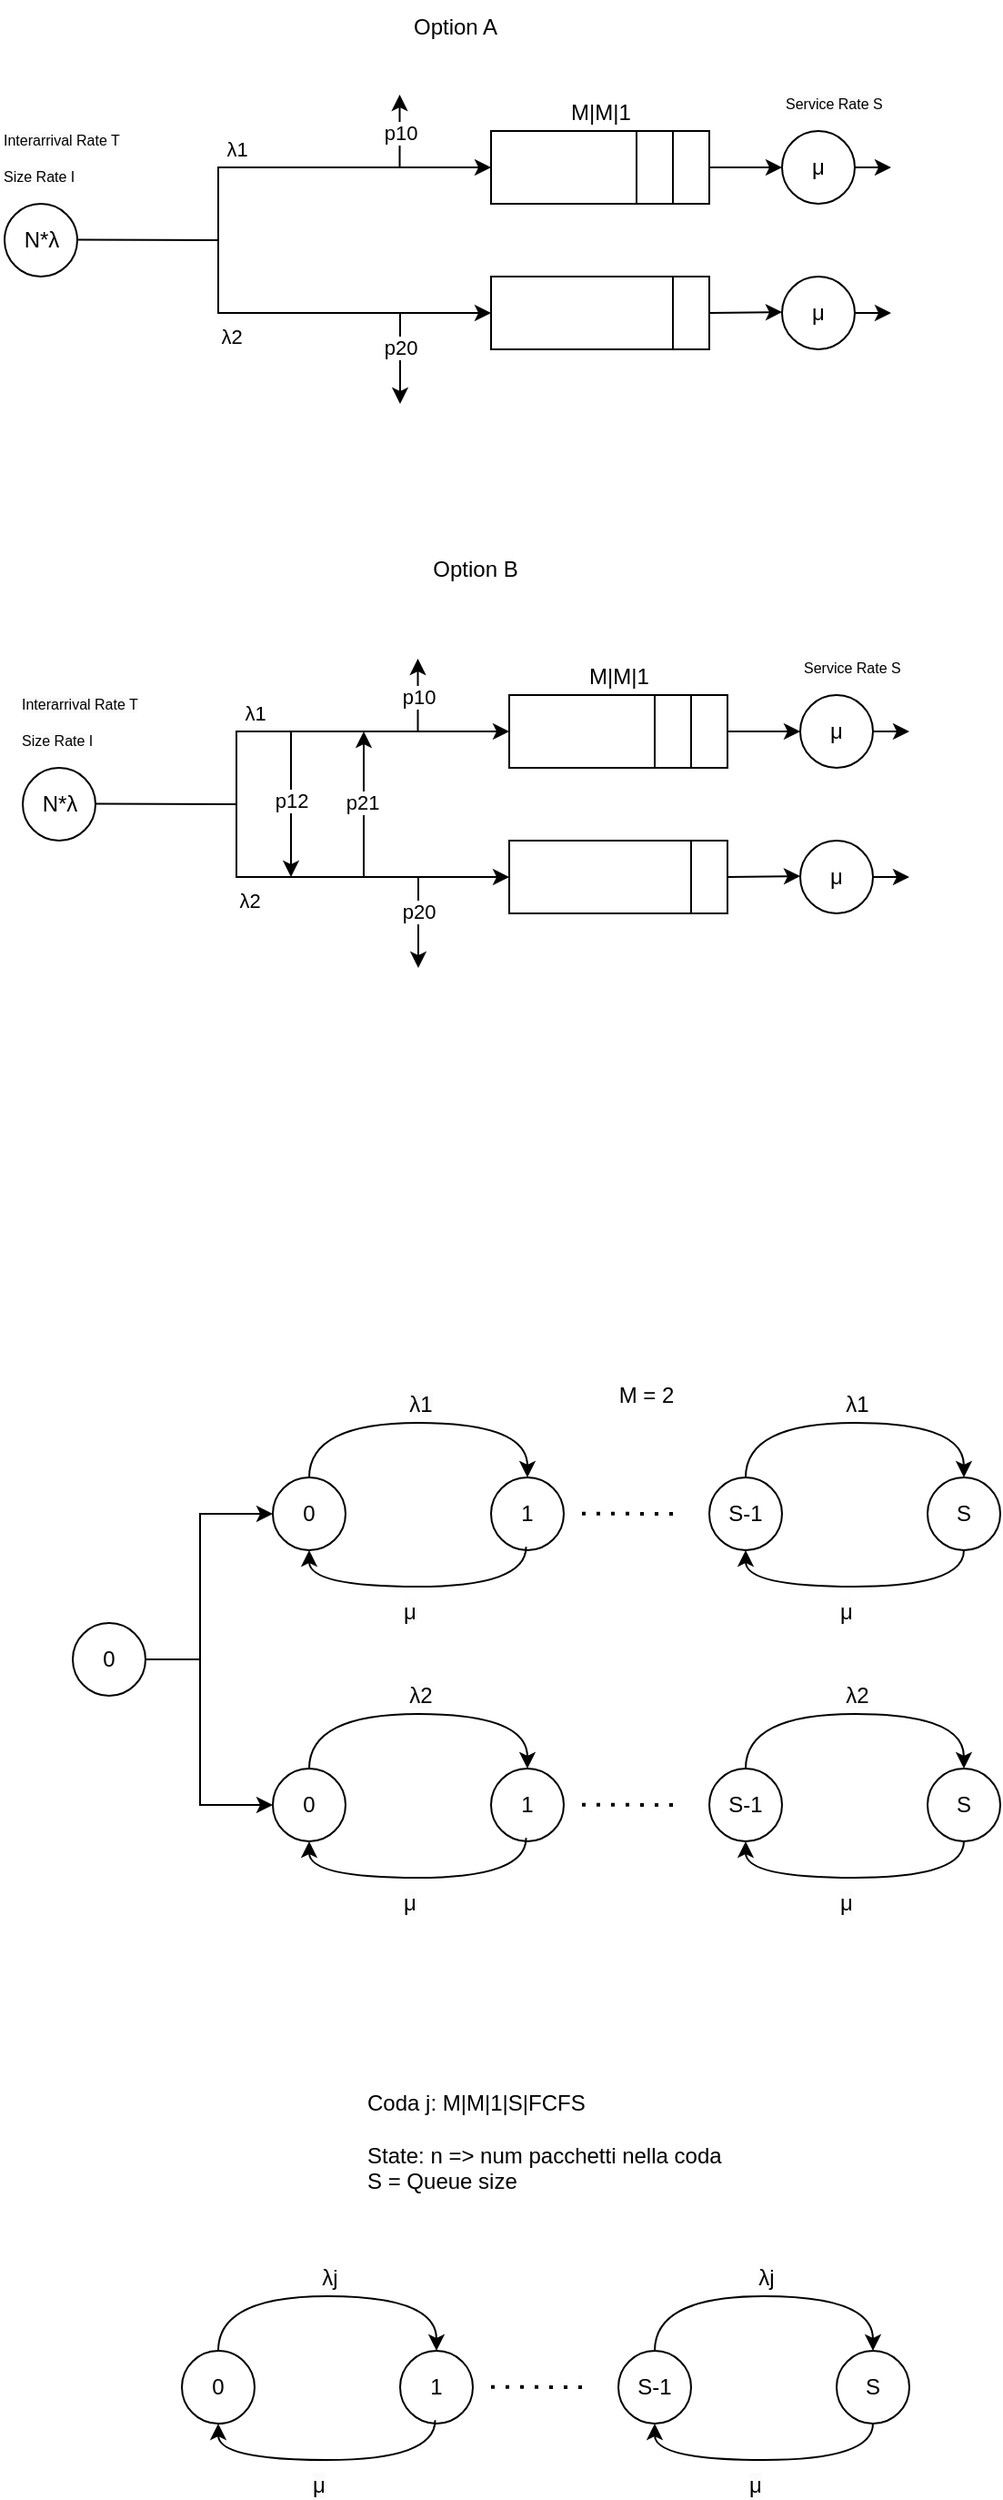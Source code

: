 <mxfile version="25.0.2">
  <diagram name="Pagina-1" id="HsXs0T5sOzhGBmEH5fhr">
    <mxGraphModel dx="1036" dy="1775" grid="1" gridSize="10" guides="1" tooltips="1" connect="1" arrows="1" fold="1" page="1" pageScale="1" pageWidth="827" pageHeight="1169" background="none" math="0" shadow="0">
      <root>
        <mxCell id="0" />
        <mxCell id="1" parent="0" />
        <mxCell id="RCRSB3uf76kdV4qiAzbG-1" value="" style="rounded=0;whiteSpace=wrap;html=1;" parent="1" vertex="1">
          <mxGeometry x="280" y="160" width="120" height="40" as="geometry" />
        </mxCell>
        <mxCell id="RCRSB3uf76kdV4qiAzbG-2" value="" style="rounded=0;whiteSpace=wrap;html=1;" parent="1" vertex="1">
          <mxGeometry x="280" y="240" width="120" height="40" as="geometry" />
        </mxCell>
        <mxCell id="RCRSB3uf76kdV4qiAzbG-4" value="N*&lt;span class=&quot;mord mathnormal&quot;&gt;λ&lt;/span&gt;&lt;span class=&quot;msupsub&quot;&gt;&lt;span class=&quot;vlist&quot;&gt;&lt;/span&gt;&lt;/span&gt;" style="ellipse;whiteSpace=wrap;html=1;aspect=fixed;" parent="1" vertex="1">
          <mxGeometry x="12.5" y="200" width="40" height="40" as="geometry" />
        </mxCell>
        <mxCell id="RCRSB3uf76kdV4qiAzbG-5" value="" style="endArrow=none;html=1;rounded=0;" parent="1" edge="1">
          <mxGeometry width="50" height="50" relative="1" as="geometry">
            <mxPoint x="52.5" y="219.76" as="sourcePoint" />
            <mxPoint x="130" y="220" as="targetPoint" />
          </mxGeometry>
        </mxCell>
        <mxCell id="RCRSB3uf76kdV4qiAzbG-7" value="" style="endArrow=classic;html=1;rounded=0;entryX=0;entryY=0.5;entryDx=0;entryDy=0;" parent="1" target="RCRSB3uf76kdV4qiAzbG-1" edge="1">
          <mxGeometry width="50" height="50" relative="1" as="geometry">
            <mxPoint x="130" y="220" as="sourcePoint" />
            <mxPoint x="210" y="170" as="targetPoint" />
            <Array as="points">
              <mxPoint x="130" y="180" />
            </Array>
          </mxGeometry>
        </mxCell>
        <mxCell id="RCRSB3uf76kdV4qiAzbG-9" value="&lt;span class=&quot;mord mathnormal&quot;&gt;λ1&lt;/span&gt;&lt;span class=&quot;msupsub&quot;&gt;&lt;span class=&quot;vlist&quot;&gt;&lt;/span&gt;&lt;/span&gt;" style="edgeLabel;html=1;align=center;verticalAlign=middle;resizable=0;points=[];" parent="RCRSB3uf76kdV4qiAzbG-7" vertex="1" connectable="0">
          <mxGeometry x="0.025" relative="1" as="geometry">
            <mxPoint x="-48" y="-10" as="offset" />
          </mxGeometry>
        </mxCell>
        <mxCell id="RCRSB3uf76kdV4qiAzbG-8" value="" style="endArrow=classic;html=1;rounded=0;entryX=0;entryY=0.5;entryDx=0;entryDy=0;" parent="1" target="RCRSB3uf76kdV4qiAzbG-2" edge="1">
          <mxGeometry width="50" height="50" relative="1" as="geometry">
            <mxPoint x="130" y="220" as="sourcePoint" />
            <mxPoint x="240" y="260" as="targetPoint" />
            <Array as="points">
              <mxPoint x="130" y="260" />
            </Array>
          </mxGeometry>
        </mxCell>
        <mxCell id="RCRSB3uf76kdV4qiAzbG-10" value="&lt;span class=&quot;mord mathnormal&quot;&gt;λ2&lt;/span&gt;" style="edgeLabel;html=1;align=center;verticalAlign=middle;resizable=0;points=[];" parent="1" vertex="1" connectable="0">
          <mxGeometry x="139.999" y="260" as="geometry">
            <mxPoint x="-3" y="13" as="offset" />
          </mxGeometry>
        </mxCell>
        <mxCell id="RCRSB3uf76kdV4qiAzbG-11" value="" style="endArrow=classic;html=1;rounded=0;" parent="1" edge="1">
          <mxGeometry width="50" height="50" relative="1" as="geometry">
            <mxPoint x="400" y="180" as="sourcePoint" />
            <mxPoint x="440" y="180" as="targetPoint" />
          </mxGeometry>
        </mxCell>
        <mxCell id="RCRSB3uf76kdV4qiAzbG-12" value="μ" style="ellipse;whiteSpace=wrap;html=1;aspect=fixed;" parent="1" vertex="1">
          <mxGeometry x="440" y="160" width="40" height="40" as="geometry" />
        </mxCell>
        <mxCell id="RCRSB3uf76kdV4qiAzbG-13" value="μ" style="ellipse;whiteSpace=wrap;html=1;aspect=fixed;" parent="1" vertex="1">
          <mxGeometry x="440" y="240" width="40" height="40" as="geometry" />
        </mxCell>
        <mxCell id="RCRSB3uf76kdV4qiAzbG-14" value="" style="endArrow=classic;html=1;rounded=0;" parent="1" edge="1">
          <mxGeometry width="50" height="50" relative="1" as="geometry">
            <mxPoint x="400" y="260" as="sourcePoint" />
            <mxPoint x="440" y="259.52" as="targetPoint" />
          </mxGeometry>
        </mxCell>
        <mxCell id="RCRSB3uf76kdV4qiAzbG-15" value="" style="rounded=0;whiteSpace=wrap;html=1;" parent="1" vertex="1">
          <mxGeometry x="360" y="160" width="20" height="40" as="geometry" />
        </mxCell>
        <mxCell id="RCRSB3uf76kdV4qiAzbG-16" value="" style="rounded=0;whiteSpace=wrap;html=1;" parent="1" vertex="1">
          <mxGeometry x="380" y="160" width="20" height="40" as="geometry" />
        </mxCell>
        <mxCell id="RCRSB3uf76kdV4qiAzbG-18" value="" style="rounded=0;whiteSpace=wrap;html=1;" parent="1" vertex="1">
          <mxGeometry x="380" y="240" width="20" height="40" as="geometry" />
        </mxCell>
        <mxCell id="RCRSB3uf76kdV4qiAzbG-23" value="&lt;span style=&quot;color: rgb(0, 0, 0); font-family: Helvetica; font-size: 8px; font-style: normal; font-variant-ligatures: normal; font-variant-caps: normal; font-weight: 400; letter-spacing: normal; orphans: 2; text-align: center; text-indent: 0px; text-transform: none; widows: 2; word-spacing: 0px; -webkit-text-stroke-width: 0px; white-space: nowrap; background-color: rgb(251, 251, 251); text-decoration-thickness: initial; text-decoration-style: initial; text-decoration-color: initial; display: inline !important; float: none;&quot;&gt;Interarrival Rate T&lt;/span&gt;" style="text;whiteSpace=wrap;html=1;" parent="1" vertex="1">
          <mxGeometry x="10" y="150" width="65" height="20" as="geometry" />
        </mxCell>
        <mxCell id="RCRSB3uf76kdV4qiAzbG-24" value="&lt;span style=&quot;color: rgb(0, 0, 0); font-family: Helvetica; font-size: 8px; font-style: normal; font-variant-ligatures: normal; font-variant-caps: normal; font-weight: 400; letter-spacing: normal; orphans: 2; text-align: center; text-indent: 0px; text-transform: none; widows: 2; word-spacing: 0px; -webkit-text-stroke-width: 0px; white-space: nowrap; background-color: rgb(251, 251, 251); text-decoration-thickness: initial; text-decoration-style: initial; text-decoration-color: initial; display: inline !important; float: none;&quot;&gt;Service Rate S&lt;/span&gt;" style="text;whiteSpace=wrap;html=1;" parent="1" vertex="1">
          <mxGeometry x="440" y="130" width="50" height="40" as="geometry" />
        </mxCell>
        <mxCell id="RCRSB3uf76kdV4qiAzbG-25" style="edgeStyle=orthogonalEdgeStyle;rounded=0;orthogonalLoop=1;jettySize=auto;html=1;exitX=0.5;exitY=1;exitDx=0;exitDy=0;" parent="1" source="RCRSB3uf76kdV4qiAzbG-23" target="RCRSB3uf76kdV4qiAzbG-23" edge="1">
          <mxGeometry relative="1" as="geometry" />
        </mxCell>
        <mxCell id="RCRSB3uf76kdV4qiAzbG-27" value="&lt;span style=&quot;color: rgb(0, 0, 0); font-family: Helvetica; font-size: 8px; font-style: normal; font-variant-ligatures: normal; font-variant-caps: normal; font-weight: 400; letter-spacing: normal; orphans: 2; text-align: center; text-indent: 0px; text-transform: none; widows: 2; word-spacing: 0px; -webkit-text-stroke-width: 0px; white-space: nowrap; background-color: rgb(251, 251, 251); text-decoration-thickness: initial; text-decoration-style: initial; text-decoration-color: initial; display: inline !important; float: none;&quot;&gt;Size Rate I&lt;/span&gt;" style="text;whiteSpace=wrap;html=1;" parent="1" vertex="1">
          <mxGeometry x="10" y="170" width="70" height="20" as="geometry" />
        </mxCell>
        <mxCell id="RCRSB3uf76kdV4qiAzbG-28" value="M|M|1" style="text;html=1;align=center;verticalAlign=middle;resizable=0;points=[];autosize=1;strokeColor=none;fillColor=none;" parent="1" vertex="1">
          <mxGeometry x="310" y="135" width="60" height="30" as="geometry" />
        </mxCell>
        <mxCell id="RCRSB3uf76kdV4qiAzbG-36" value="" style="endArrow=classic;html=1;rounded=0;" parent="1" edge="1">
          <mxGeometry width="50" height="50" relative="1" as="geometry">
            <mxPoint x="480" y="180" as="sourcePoint" />
            <mxPoint x="500" y="180" as="targetPoint" />
          </mxGeometry>
        </mxCell>
        <mxCell id="RCRSB3uf76kdV4qiAzbG-37" value="" style="endArrow=classic;html=1;rounded=0;" parent="1" edge="1">
          <mxGeometry width="50" height="50" relative="1" as="geometry">
            <mxPoint x="480" y="260" as="sourcePoint" />
            <mxPoint x="500" y="260" as="targetPoint" />
          </mxGeometry>
        </mxCell>
        <mxCell id="RCRSB3uf76kdV4qiAzbG-39" value="1" style="ellipse;whiteSpace=wrap;html=1;aspect=fixed;" parent="1" vertex="1">
          <mxGeometry x="220" y="1070" width="40" height="40" as="geometry" />
        </mxCell>
        <mxCell id="RCRSB3uf76kdV4qiAzbG-40" value="0" style="ellipse;whiteSpace=wrap;html=1;aspect=fixed;" parent="1" vertex="1">
          <mxGeometry x="100" y="1070" width="40" height="40" as="geometry" />
        </mxCell>
        <mxCell id="RCRSB3uf76kdV4qiAzbG-42" value="" style="endArrow=classic;html=1;rounded=0;exitX=0.5;exitY=0;exitDx=0;exitDy=0;entryX=0.5;entryY=0;entryDx=0;entryDy=0;edgeStyle=orthogonalEdgeStyle;curved=1;" parent="1" source="RCRSB3uf76kdV4qiAzbG-40" target="RCRSB3uf76kdV4qiAzbG-39" edge="1">
          <mxGeometry width="50" height="50" relative="1" as="geometry">
            <mxPoint x="120" y="1070" as="sourcePoint" />
            <mxPoint x="170" y="1020" as="targetPoint" />
            <Array as="points">
              <mxPoint x="120" y="1040" />
              <mxPoint x="240" y="1040" />
            </Array>
          </mxGeometry>
        </mxCell>
        <mxCell id="RCRSB3uf76kdV4qiAzbG-43" value="&lt;span style=&quot;font-size: 12px; text-wrap-mode: wrap; background-color: rgb(251, 251, 251);&quot;&gt;λj&lt;/span&gt;" style="edgeLabel;html=1;align=center;verticalAlign=middle;resizable=0;points=[];" parent="RCRSB3uf76kdV4qiAzbG-42" vertex="1" connectable="0">
          <mxGeometry x="0.015" relative="1" as="geometry">
            <mxPoint x="-1" y="-10" as="offset" />
          </mxGeometry>
        </mxCell>
        <mxCell id="RCRSB3uf76kdV4qiAzbG-44" value="&lt;div&gt;Coda j: M|M|1|S|FCFS&lt;/div&gt;&lt;div&gt;&lt;br&gt;&lt;/div&gt;State: n =&amp;gt; num pacchetti nella coda&lt;div&gt;S = Queue size&amp;nbsp;&lt;/div&gt;" style="text;html=1;align=left;verticalAlign=middle;resizable=0;points=[];autosize=1;strokeColor=none;fillColor=none;" parent="1" vertex="1">
          <mxGeometry x="200" y="920" width="220" height="70" as="geometry" />
        </mxCell>
        <mxCell id="RCRSB3uf76kdV4qiAzbG-45" value="S" style="ellipse;whiteSpace=wrap;html=1;aspect=fixed;" parent="1" vertex="1">
          <mxGeometry x="460" y="1070" width="40" height="40" as="geometry" />
        </mxCell>
        <mxCell id="RCRSB3uf76kdV4qiAzbG-46" value="S-1" style="ellipse;whiteSpace=wrap;html=1;aspect=fixed;" parent="1" vertex="1">
          <mxGeometry x="340" y="1070" width="40" height="40" as="geometry" />
        </mxCell>
        <mxCell id="RCRSB3uf76kdV4qiAzbG-47" value="" style="endArrow=classic;html=1;rounded=0;exitX=0.5;exitY=0;exitDx=0;exitDy=0;entryX=0.5;entryY=0;entryDx=0;entryDy=0;edgeStyle=orthogonalEdgeStyle;curved=1;" parent="1" source="RCRSB3uf76kdV4qiAzbG-46" target="RCRSB3uf76kdV4qiAzbG-45" edge="1">
          <mxGeometry width="50" height="50" relative="1" as="geometry">
            <mxPoint x="360" y="1070" as="sourcePoint" />
            <mxPoint x="410" y="1020" as="targetPoint" />
            <Array as="points">
              <mxPoint x="360" y="1040" />
              <mxPoint x="480" y="1040" />
            </Array>
          </mxGeometry>
        </mxCell>
        <mxCell id="RCRSB3uf76kdV4qiAzbG-48" value="&lt;span style=&quot;font-size: 12px; text-wrap-mode: wrap; background-color: rgb(251, 251, 251);&quot;&gt;λj&lt;/span&gt;" style="edgeLabel;html=1;align=center;verticalAlign=middle;resizable=0;points=[];" parent="RCRSB3uf76kdV4qiAzbG-47" vertex="1" connectable="0">
          <mxGeometry x="0.015" relative="1" as="geometry">
            <mxPoint x="-1" y="-10" as="offset" />
          </mxGeometry>
        </mxCell>
        <mxCell id="RCRSB3uf76kdV4qiAzbG-52" value="" style="endArrow=none;dashed=1;html=1;dashPattern=1 3;strokeWidth=2;rounded=0;" parent="1" edge="1">
          <mxGeometry width="50" height="50" relative="1" as="geometry">
            <mxPoint x="270" y="1089.86" as="sourcePoint" />
            <mxPoint x="320" y="1090" as="targetPoint" />
          </mxGeometry>
        </mxCell>
        <mxCell id="RCRSB3uf76kdV4qiAzbG-53" value="" style="endArrow=classic;html=1;rounded=0;exitX=0.5;exitY=1;exitDx=0;exitDy=0;entryX=0.5;entryY=1;entryDx=0;entryDy=0;edgeStyle=orthogonalEdgeStyle;curved=1;" parent="1" source="RCRSB3uf76kdV4qiAzbG-45" target="RCRSB3uf76kdV4qiAzbG-46" edge="1">
          <mxGeometry width="50" height="50" relative="1" as="geometry">
            <mxPoint x="350" y="1170" as="sourcePoint" />
            <mxPoint x="470" y="1170" as="targetPoint" />
            <Array as="points">
              <mxPoint x="480" y="1130" />
              <mxPoint x="360" y="1130" />
            </Array>
          </mxGeometry>
        </mxCell>
        <mxCell id="RCRSB3uf76kdV4qiAzbG-55" value="&lt;span style=&quot;color: rgb(0, 0, 0); font-family: Helvetica; font-size: 12px; font-style: normal; font-variant-ligatures: normal; font-variant-caps: normal; font-weight: 400; letter-spacing: normal; orphans: 2; text-align: center; text-indent: 0px; text-transform: none; widows: 2; word-spacing: 0px; -webkit-text-stroke-width: 0px; white-space: normal; background-color: rgb(251, 251, 251); text-decoration-thickness: initial; text-decoration-style: initial; text-decoration-color: initial; display: inline !important; float: none;&quot;&gt;μ&lt;/span&gt;" style="text;whiteSpace=wrap;html=1;" parent="1" vertex="1">
          <mxGeometry x="410" y="1130" width="20" height="20" as="geometry" />
        </mxCell>
        <mxCell id="RCRSB3uf76kdV4qiAzbG-56" value="" style="endArrow=classic;html=1;rounded=0;exitX=0.482;exitY=0.954;exitDx=0;exitDy=0;entryX=0.5;entryY=1;entryDx=0;entryDy=0;edgeStyle=orthogonalEdgeStyle;curved=1;exitPerimeter=0;" parent="1" source="RCRSB3uf76kdV4qiAzbG-39" edge="1">
          <mxGeometry width="50" height="50" relative="1" as="geometry">
            <mxPoint x="240" y="1112" as="sourcePoint" />
            <mxPoint x="120" y="1110" as="targetPoint" />
            <Array as="points">
              <mxPoint x="239" y="1130" />
              <mxPoint x="120" y="1130" />
            </Array>
          </mxGeometry>
        </mxCell>
        <mxCell id="RCRSB3uf76kdV4qiAzbG-57" value="&lt;span style=&quot;color: rgb(0, 0, 0); font-family: Helvetica; font-size: 12px; font-style: normal; font-variant-ligatures: normal; font-variant-caps: normal; font-weight: 400; letter-spacing: normal; orphans: 2; text-align: center; text-indent: 0px; text-transform: none; widows: 2; word-spacing: 0px; -webkit-text-stroke-width: 0px; white-space: normal; background-color: rgb(251, 251, 251); text-decoration-thickness: initial; text-decoration-style: initial; text-decoration-color: initial; display: inline !important; float: none;&quot;&gt;μ&lt;/span&gt;" style="text;whiteSpace=wrap;html=1;" parent="1" vertex="1">
          <mxGeometry x="170" y="1130" width="20" height="20" as="geometry" />
        </mxCell>
        <mxCell id="RCRSB3uf76kdV4qiAzbG-59" value="1" style="ellipse;whiteSpace=wrap;html=1;aspect=fixed;" parent="1" vertex="1">
          <mxGeometry x="270" y="590" width="40" height="40" as="geometry" />
        </mxCell>
        <mxCell id="RCRSB3uf76kdV4qiAzbG-60" value="0" style="ellipse;whiteSpace=wrap;html=1;aspect=fixed;" parent="1" vertex="1">
          <mxGeometry x="150" y="590" width="40" height="40" as="geometry" />
        </mxCell>
        <mxCell id="RCRSB3uf76kdV4qiAzbG-61" value="" style="endArrow=classic;html=1;rounded=0;exitX=0.5;exitY=0;exitDx=0;exitDy=0;entryX=0.5;entryY=0;entryDx=0;entryDy=0;edgeStyle=orthogonalEdgeStyle;curved=1;" parent="1" source="RCRSB3uf76kdV4qiAzbG-60" target="RCRSB3uf76kdV4qiAzbG-59" edge="1">
          <mxGeometry width="50" height="50" relative="1" as="geometry">
            <mxPoint x="170" y="590" as="sourcePoint" />
            <mxPoint x="220" y="540" as="targetPoint" />
            <Array as="points">
              <mxPoint x="170" y="560" />
              <mxPoint x="290" y="560" />
            </Array>
          </mxGeometry>
        </mxCell>
        <mxCell id="RCRSB3uf76kdV4qiAzbG-62" value="&lt;span style=&quot;font-size: 12px; text-wrap-mode: wrap; background-color: rgb(251, 251, 251);&quot;&gt;λ1&lt;/span&gt;" style="edgeLabel;html=1;align=center;verticalAlign=middle;resizable=0;points=[];" parent="RCRSB3uf76kdV4qiAzbG-61" vertex="1" connectable="0">
          <mxGeometry x="0.015" relative="1" as="geometry">
            <mxPoint x="-1" y="-10" as="offset" />
          </mxGeometry>
        </mxCell>
        <mxCell id="RCRSB3uf76kdV4qiAzbG-63" value="S" style="ellipse;whiteSpace=wrap;html=1;aspect=fixed;" parent="1" vertex="1">
          <mxGeometry x="510" y="590" width="40" height="40" as="geometry" />
        </mxCell>
        <mxCell id="RCRSB3uf76kdV4qiAzbG-64" value="S-1" style="ellipse;whiteSpace=wrap;html=1;aspect=fixed;" parent="1" vertex="1">
          <mxGeometry x="390" y="590" width="40" height="40" as="geometry" />
        </mxCell>
        <mxCell id="RCRSB3uf76kdV4qiAzbG-65" value="" style="endArrow=classic;html=1;rounded=0;exitX=0.5;exitY=0;exitDx=0;exitDy=0;entryX=0.5;entryY=0;entryDx=0;entryDy=0;edgeStyle=orthogonalEdgeStyle;curved=1;" parent="1" source="RCRSB3uf76kdV4qiAzbG-64" target="RCRSB3uf76kdV4qiAzbG-63" edge="1">
          <mxGeometry width="50" height="50" relative="1" as="geometry">
            <mxPoint x="410" y="590" as="sourcePoint" />
            <mxPoint x="460" y="540" as="targetPoint" />
            <Array as="points">
              <mxPoint x="410" y="560" />
              <mxPoint x="530" y="560" />
            </Array>
          </mxGeometry>
        </mxCell>
        <mxCell id="RCRSB3uf76kdV4qiAzbG-66" value="&lt;span style=&quot;font-size: 12px; text-wrap-mode: wrap; background-color: rgb(251, 251, 251);&quot;&gt;λ1&lt;/span&gt;" style="edgeLabel;html=1;align=center;verticalAlign=middle;resizable=0;points=[];" parent="RCRSB3uf76kdV4qiAzbG-65" vertex="1" connectable="0">
          <mxGeometry x="0.015" relative="1" as="geometry">
            <mxPoint x="-1" y="-10" as="offset" />
          </mxGeometry>
        </mxCell>
        <mxCell id="RCRSB3uf76kdV4qiAzbG-67" value="" style="endArrow=none;dashed=1;html=1;dashPattern=1 3;strokeWidth=2;rounded=0;" parent="1" edge="1">
          <mxGeometry width="50" height="50" relative="1" as="geometry">
            <mxPoint x="320" y="609.86" as="sourcePoint" />
            <mxPoint x="370" y="610" as="targetPoint" />
          </mxGeometry>
        </mxCell>
        <mxCell id="RCRSB3uf76kdV4qiAzbG-68" value="" style="endArrow=classic;html=1;rounded=0;exitX=0.5;exitY=1;exitDx=0;exitDy=0;entryX=0.5;entryY=1;entryDx=0;entryDy=0;edgeStyle=orthogonalEdgeStyle;curved=1;" parent="1" source="RCRSB3uf76kdV4qiAzbG-63" target="RCRSB3uf76kdV4qiAzbG-64" edge="1">
          <mxGeometry width="50" height="50" relative="1" as="geometry">
            <mxPoint x="400" y="690" as="sourcePoint" />
            <mxPoint x="520" y="690" as="targetPoint" />
            <Array as="points">
              <mxPoint x="530" y="650" />
              <mxPoint x="410" y="650" />
            </Array>
          </mxGeometry>
        </mxCell>
        <mxCell id="RCRSB3uf76kdV4qiAzbG-69" value="&lt;span style=&quot;color: rgb(0, 0, 0); font-family: Helvetica; font-size: 12px; font-style: normal; font-variant-ligatures: normal; font-variant-caps: normal; font-weight: 400; letter-spacing: normal; orphans: 2; text-align: center; text-indent: 0px; text-transform: none; widows: 2; word-spacing: 0px; -webkit-text-stroke-width: 0px; white-space: normal; background-color: rgb(251, 251, 251); text-decoration-thickness: initial; text-decoration-style: initial; text-decoration-color: initial; display: inline !important; float: none;&quot;&gt;μ&lt;/span&gt;" style="text;whiteSpace=wrap;html=1;" parent="1" vertex="1">
          <mxGeometry x="460" y="650" width="20" height="20" as="geometry" />
        </mxCell>
        <mxCell id="RCRSB3uf76kdV4qiAzbG-70" value="" style="endArrow=classic;html=1;rounded=0;exitX=0.482;exitY=0.954;exitDx=0;exitDy=0;entryX=0.5;entryY=1;entryDx=0;entryDy=0;edgeStyle=orthogonalEdgeStyle;curved=1;exitPerimeter=0;" parent="1" source="RCRSB3uf76kdV4qiAzbG-59" edge="1">
          <mxGeometry width="50" height="50" relative="1" as="geometry">
            <mxPoint x="290" y="632" as="sourcePoint" />
            <mxPoint x="170" y="630" as="targetPoint" />
            <Array as="points">
              <mxPoint x="289" y="650" />
              <mxPoint x="170" y="650" />
            </Array>
          </mxGeometry>
        </mxCell>
        <mxCell id="RCRSB3uf76kdV4qiAzbG-71" value="&lt;span style=&quot;color: rgb(0, 0, 0); font-family: Helvetica; font-size: 12px; font-style: normal; font-variant-ligatures: normal; font-variant-caps: normal; font-weight: 400; letter-spacing: normal; orphans: 2; text-align: center; text-indent: 0px; text-transform: none; widows: 2; word-spacing: 0px; -webkit-text-stroke-width: 0px; white-space: normal; background-color: rgb(251, 251, 251); text-decoration-thickness: initial; text-decoration-style: initial; text-decoration-color: initial; display: inline !important; float: none;&quot;&gt;μ&lt;/span&gt;" style="text;whiteSpace=wrap;html=1;" parent="1" vertex="1">
          <mxGeometry x="220" y="650" width="20" height="20" as="geometry" />
        </mxCell>
        <mxCell id="RCRSB3uf76kdV4qiAzbG-72" value="1" style="ellipse;whiteSpace=wrap;html=1;aspect=fixed;" parent="1" vertex="1">
          <mxGeometry x="270" y="750" width="40" height="40" as="geometry" />
        </mxCell>
        <mxCell id="RCRSB3uf76kdV4qiAzbG-73" value="0" style="ellipse;whiteSpace=wrap;html=1;aspect=fixed;" parent="1" vertex="1">
          <mxGeometry x="150" y="750" width="40" height="40" as="geometry" />
        </mxCell>
        <mxCell id="RCRSB3uf76kdV4qiAzbG-74" value="" style="endArrow=classic;html=1;rounded=0;exitX=0.5;exitY=0;exitDx=0;exitDy=0;entryX=0.5;entryY=0;entryDx=0;entryDy=0;edgeStyle=orthogonalEdgeStyle;curved=1;" parent="1" source="RCRSB3uf76kdV4qiAzbG-73" target="RCRSB3uf76kdV4qiAzbG-72" edge="1">
          <mxGeometry width="50" height="50" relative="1" as="geometry">
            <mxPoint x="170" y="750" as="sourcePoint" />
            <mxPoint x="220" y="700" as="targetPoint" />
            <Array as="points">
              <mxPoint x="170" y="720" />
              <mxPoint x="290" y="720" />
            </Array>
          </mxGeometry>
        </mxCell>
        <mxCell id="RCRSB3uf76kdV4qiAzbG-75" value="&lt;span style=&quot;font-size: 12px; text-wrap-mode: wrap; background-color: rgb(251, 251, 251);&quot;&gt;λ2&lt;/span&gt;" style="edgeLabel;html=1;align=center;verticalAlign=middle;resizable=0;points=[];" parent="RCRSB3uf76kdV4qiAzbG-74" vertex="1" connectable="0">
          <mxGeometry x="0.015" relative="1" as="geometry">
            <mxPoint x="-1" y="-10" as="offset" />
          </mxGeometry>
        </mxCell>
        <mxCell id="RCRSB3uf76kdV4qiAzbG-76" value="S" style="ellipse;whiteSpace=wrap;html=1;aspect=fixed;" parent="1" vertex="1">
          <mxGeometry x="510" y="750" width="40" height="40" as="geometry" />
        </mxCell>
        <mxCell id="RCRSB3uf76kdV4qiAzbG-77" value="S-1" style="ellipse;whiteSpace=wrap;html=1;aspect=fixed;" parent="1" vertex="1">
          <mxGeometry x="390" y="750" width="40" height="40" as="geometry" />
        </mxCell>
        <mxCell id="RCRSB3uf76kdV4qiAzbG-78" value="" style="endArrow=classic;html=1;rounded=0;exitX=0.5;exitY=0;exitDx=0;exitDy=0;entryX=0.5;entryY=0;entryDx=0;entryDy=0;edgeStyle=orthogonalEdgeStyle;curved=1;" parent="1" source="RCRSB3uf76kdV4qiAzbG-77" target="RCRSB3uf76kdV4qiAzbG-76" edge="1">
          <mxGeometry width="50" height="50" relative="1" as="geometry">
            <mxPoint x="410" y="750" as="sourcePoint" />
            <mxPoint x="460" y="700" as="targetPoint" />
            <Array as="points">
              <mxPoint x="410" y="720" />
              <mxPoint x="530" y="720" />
            </Array>
          </mxGeometry>
        </mxCell>
        <mxCell id="RCRSB3uf76kdV4qiAzbG-79" value="&lt;span style=&quot;font-size: 12px; text-wrap-mode: wrap; background-color: rgb(251, 251, 251);&quot;&gt;λ2&lt;/span&gt;" style="edgeLabel;html=1;align=center;verticalAlign=middle;resizable=0;points=[];" parent="RCRSB3uf76kdV4qiAzbG-78" vertex="1" connectable="0">
          <mxGeometry x="0.015" relative="1" as="geometry">
            <mxPoint x="-1" y="-10" as="offset" />
          </mxGeometry>
        </mxCell>
        <mxCell id="RCRSB3uf76kdV4qiAzbG-80" value="" style="endArrow=none;dashed=1;html=1;dashPattern=1 3;strokeWidth=2;rounded=0;" parent="1" edge="1">
          <mxGeometry width="50" height="50" relative="1" as="geometry">
            <mxPoint x="320" y="769.86" as="sourcePoint" />
            <mxPoint x="370" y="770" as="targetPoint" />
          </mxGeometry>
        </mxCell>
        <mxCell id="RCRSB3uf76kdV4qiAzbG-81" value="" style="endArrow=classic;html=1;rounded=0;exitX=0.5;exitY=1;exitDx=0;exitDy=0;entryX=0.5;entryY=1;entryDx=0;entryDy=0;edgeStyle=orthogonalEdgeStyle;curved=1;" parent="1" source="RCRSB3uf76kdV4qiAzbG-76" target="RCRSB3uf76kdV4qiAzbG-77" edge="1">
          <mxGeometry width="50" height="50" relative="1" as="geometry">
            <mxPoint x="400" y="850" as="sourcePoint" />
            <mxPoint x="520" y="850" as="targetPoint" />
            <Array as="points">
              <mxPoint x="530" y="810" />
              <mxPoint x="410" y="810" />
            </Array>
          </mxGeometry>
        </mxCell>
        <mxCell id="RCRSB3uf76kdV4qiAzbG-82" value="&lt;span style=&quot;color: rgb(0, 0, 0); font-family: Helvetica; font-size: 12px; font-style: normal; font-variant-ligatures: normal; font-variant-caps: normal; font-weight: 400; letter-spacing: normal; orphans: 2; text-align: center; text-indent: 0px; text-transform: none; widows: 2; word-spacing: 0px; -webkit-text-stroke-width: 0px; white-space: normal; background-color: rgb(251, 251, 251); text-decoration-thickness: initial; text-decoration-style: initial; text-decoration-color: initial; display: inline !important; float: none;&quot;&gt;μ&lt;/span&gt;" style="text;whiteSpace=wrap;html=1;" parent="1" vertex="1">
          <mxGeometry x="460" y="810" width="20" height="20" as="geometry" />
        </mxCell>
        <mxCell id="RCRSB3uf76kdV4qiAzbG-83" value="" style="endArrow=classic;html=1;rounded=0;exitX=0.482;exitY=0.954;exitDx=0;exitDy=0;entryX=0.5;entryY=1;entryDx=0;entryDy=0;edgeStyle=orthogonalEdgeStyle;curved=1;exitPerimeter=0;" parent="1" source="RCRSB3uf76kdV4qiAzbG-72" edge="1">
          <mxGeometry width="50" height="50" relative="1" as="geometry">
            <mxPoint x="290" y="792" as="sourcePoint" />
            <mxPoint x="170" y="790" as="targetPoint" />
            <Array as="points">
              <mxPoint x="289" y="810" />
              <mxPoint x="170" y="810" />
            </Array>
          </mxGeometry>
        </mxCell>
        <mxCell id="RCRSB3uf76kdV4qiAzbG-84" value="&lt;span style=&quot;color: rgb(0, 0, 0); font-family: Helvetica; font-size: 12px; font-style: normal; font-variant-ligatures: normal; font-variant-caps: normal; font-weight: 400; letter-spacing: normal; orphans: 2; text-align: center; text-indent: 0px; text-transform: none; widows: 2; word-spacing: 0px; -webkit-text-stroke-width: 0px; white-space: normal; background-color: rgb(251, 251, 251); text-decoration-thickness: initial; text-decoration-style: initial; text-decoration-color: initial; display: inline !important; float: none;&quot;&gt;μ&lt;/span&gt;" style="text;whiteSpace=wrap;html=1;" parent="1" vertex="1">
          <mxGeometry x="220" y="810" width="20" height="20" as="geometry" />
        </mxCell>
        <mxCell id="RCRSB3uf76kdV4qiAzbG-85" value="0" style="ellipse;whiteSpace=wrap;html=1;aspect=fixed;" parent="1" vertex="1">
          <mxGeometry x="40" y="670" width="40" height="40" as="geometry" />
        </mxCell>
        <mxCell id="RCRSB3uf76kdV4qiAzbG-91" value="" style="endArrow=classic;html=1;rounded=0;entryX=0;entryY=0.5;entryDx=0;entryDy=0;" parent="1" target="RCRSB3uf76kdV4qiAzbG-60" edge="1">
          <mxGeometry width="50" height="50" relative="1" as="geometry">
            <mxPoint x="110" y="710" as="sourcePoint" />
            <mxPoint x="160" y="660" as="targetPoint" />
            <Array as="points">
              <mxPoint x="110" y="610" />
            </Array>
          </mxGeometry>
        </mxCell>
        <mxCell id="RCRSB3uf76kdV4qiAzbG-92" value="" style="endArrow=classic;html=1;rounded=0;entryX=0;entryY=0.5;entryDx=0;entryDy=0;" parent="1" target="RCRSB3uf76kdV4qiAzbG-73" edge="1">
          <mxGeometry width="50" height="50" relative="1" as="geometry">
            <mxPoint x="110" y="710" as="sourcePoint" />
            <mxPoint x="160" y="660" as="targetPoint" />
            <Array as="points">
              <mxPoint x="110" y="770" />
            </Array>
          </mxGeometry>
        </mxCell>
        <mxCell id="RCRSB3uf76kdV4qiAzbG-93" value="" style="endArrow=none;html=1;rounded=0;" parent="1" edge="1">
          <mxGeometry width="50" height="50" relative="1" as="geometry">
            <mxPoint x="80" y="690" as="sourcePoint" />
            <mxPoint x="110" y="690" as="targetPoint" />
          </mxGeometry>
        </mxCell>
        <mxCell id="RCRSB3uf76kdV4qiAzbG-94" value="M = 2" style="text;html=1;align=center;verticalAlign=middle;resizable=0;points=[];autosize=1;strokeColor=none;fillColor=none;" parent="1" vertex="1">
          <mxGeometry x="330" y="530" width="50" height="30" as="geometry" />
        </mxCell>
        <mxCell id="D8vdfEXGdmD0UZ7ZetVh-42" value="" style="endArrow=classic;html=1;rounded=0;" edge="1" parent="1">
          <mxGeometry width="50" height="50" relative="1" as="geometry">
            <mxPoint x="229.76" y="180" as="sourcePoint" />
            <mxPoint x="229.76" y="140" as="targetPoint" />
          </mxGeometry>
        </mxCell>
        <mxCell id="D8vdfEXGdmD0UZ7ZetVh-58" value="p10" style="edgeLabel;html=1;align=center;verticalAlign=middle;resizable=0;points=[];" vertex="1" connectable="0" parent="D8vdfEXGdmD0UZ7ZetVh-42">
          <mxGeometry x="-0.033" relative="1" as="geometry">
            <mxPoint as="offset" />
          </mxGeometry>
        </mxCell>
        <mxCell id="D8vdfEXGdmD0UZ7ZetVh-43" value="" style="endArrow=classic;html=1;rounded=0;" edge="1" parent="1">
          <mxGeometry width="50" height="50" relative="1" as="geometry">
            <mxPoint x="230" y="260" as="sourcePoint" />
            <mxPoint x="230" y="310" as="targetPoint" />
            <Array as="points" />
          </mxGeometry>
        </mxCell>
        <mxCell id="D8vdfEXGdmD0UZ7ZetVh-59" value="p20" style="edgeLabel;html=1;align=center;verticalAlign=middle;resizable=0;points=[];" vertex="1" connectable="0" parent="D8vdfEXGdmD0UZ7ZetVh-43">
          <mxGeometry x="-0.231" relative="1" as="geometry">
            <mxPoint as="offset" />
          </mxGeometry>
        </mxCell>
        <mxCell id="D8vdfEXGdmD0UZ7ZetVh-48" value="" style="endArrow=classic;html=1;rounded=0;" edge="1" parent="1">
          <mxGeometry width="50" height="50" relative="1" as="geometry">
            <mxPoint x="160" y="180" as="sourcePoint" />
            <mxPoint x="160" y="260" as="targetPoint" />
          </mxGeometry>
        </mxCell>
        <mxCell id="D8vdfEXGdmD0UZ7ZetVh-55" value="p12" style="edgeLabel;html=1;align=center;verticalAlign=middle;resizable=0;points=[];" vertex="1" connectable="0" parent="D8vdfEXGdmD0UZ7ZetVh-48">
          <mxGeometry x="-0.055" relative="1" as="geometry">
            <mxPoint as="offset" />
          </mxGeometry>
        </mxCell>
        <mxCell id="D8vdfEXGdmD0UZ7ZetVh-49" value="" style="endArrow=classic;html=1;rounded=0;" edge="1" parent="1">
          <mxGeometry width="50" height="50" relative="1" as="geometry">
            <mxPoint x="200" y="260" as="sourcePoint" />
            <mxPoint x="200" y="180" as="targetPoint" />
          </mxGeometry>
        </mxCell>
        <mxCell id="D8vdfEXGdmD0UZ7ZetVh-56" value="p21" style="edgeLabel;html=1;align=center;verticalAlign=middle;resizable=0;points=[];" vertex="1" connectable="0" parent="D8vdfEXGdmD0UZ7ZetVh-49">
          <mxGeometry x="0.043" y="1" relative="1" as="geometry">
            <mxPoint as="offset" />
          </mxGeometry>
        </mxCell>
        <mxCell id="D8vdfEXGdmD0UZ7ZetVh-60" value="" style="rounded=0;whiteSpace=wrap;html=1;" vertex="1" parent="1">
          <mxGeometry x="270" y="-150" width="120" height="40" as="geometry" />
        </mxCell>
        <mxCell id="D8vdfEXGdmD0UZ7ZetVh-61" value="" style="rounded=0;whiteSpace=wrap;html=1;" vertex="1" parent="1">
          <mxGeometry x="270" y="-70" width="120" height="40" as="geometry" />
        </mxCell>
        <mxCell id="D8vdfEXGdmD0UZ7ZetVh-62" value="N*&lt;span class=&quot;mord mathnormal&quot;&gt;λ&lt;/span&gt;&lt;span class=&quot;msupsub&quot;&gt;&lt;span class=&quot;vlist&quot;&gt;&lt;/span&gt;&lt;/span&gt;" style="ellipse;whiteSpace=wrap;html=1;aspect=fixed;" vertex="1" parent="1">
          <mxGeometry x="2.5" y="-110" width="40" height="40" as="geometry" />
        </mxCell>
        <mxCell id="D8vdfEXGdmD0UZ7ZetVh-63" value="" style="endArrow=none;html=1;rounded=0;" edge="1" parent="1">
          <mxGeometry width="50" height="50" relative="1" as="geometry">
            <mxPoint x="42.5" y="-90.24" as="sourcePoint" />
            <mxPoint x="120" y="-90" as="targetPoint" />
          </mxGeometry>
        </mxCell>
        <mxCell id="D8vdfEXGdmD0UZ7ZetVh-64" value="" style="endArrow=classic;html=1;rounded=0;entryX=0;entryY=0.5;entryDx=0;entryDy=0;" edge="1" parent="1" target="D8vdfEXGdmD0UZ7ZetVh-60">
          <mxGeometry width="50" height="50" relative="1" as="geometry">
            <mxPoint x="120" y="-90" as="sourcePoint" />
            <mxPoint x="200" y="-140" as="targetPoint" />
            <Array as="points">
              <mxPoint x="120" y="-130" />
            </Array>
          </mxGeometry>
        </mxCell>
        <mxCell id="D8vdfEXGdmD0UZ7ZetVh-65" value="&lt;span class=&quot;mord mathnormal&quot;&gt;λ1&lt;/span&gt;&lt;span class=&quot;msupsub&quot;&gt;&lt;span class=&quot;vlist&quot;&gt;&lt;/span&gt;&lt;/span&gt;" style="edgeLabel;html=1;align=center;verticalAlign=middle;resizable=0;points=[];" vertex="1" connectable="0" parent="D8vdfEXGdmD0UZ7ZetVh-64">
          <mxGeometry x="0.025" relative="1" as="geometry">
            <mxPoint x="-48" y="-10" as="offset" />
          </mxGeometry>
        </mxCell>
        <mxCell id="D8vdfEXGdmD0UZ7ZetVh-67" value="" style="endArrow=classic;html=1;rounded=0;entryX=0;entryY=0.5;entryDx=0;entryDy=0;" edge="1" parent="1" target="D8vdfEXGdmD0UZ7ZetVh-61">
          <mxGeometry width="50" height="50" relative="1" as="geometry">
            <mxPoint x="120" y="-90" as="sourcePoint" />
            <mxPoint x="230" y="-50" as="targetPoint" />
            <Array as="points">
              <mxPoint x="120" y="-50" />
            </Array>
          </mxGeometry>
        </mxCell>
        <mxCell id="D8vdfEXGdmD0UZ7ZetVh-68" value="&lt;span class=&quot;mord mathnormal&quot;&gt;λ2&lt;/span&gt;" style="edgeLabel;html=1;align=center;verticalAlign=middle;resizable=0;points=[];" vertex="1" connectable="0" parent="1">
          <mxGeometry x="129.999" y="-50" as="geometry">
            <mxPoint x="-3" y="13" as="offset" />
          </mxGeometry>
        </mxCell>
        <mxCell id="D8vdfEXGdmD0UZ7ZetVh-69" value="" style="endArrow=classic;html=1;rounded=0;" edge="1" parent="1">
          <mxGeometry width="50" height="50" relative="1" as="geometry">
            <mxPoint x="390" y="-130" as="sourcePoint" />
            <mxPoint x="430" y="-130" as="targetPoint" />
          </mxGeometry>
        </mxCell>
        <mxCell id="D8vdfEXGdmD0UZ7ZetVh-70" value="μ" style="ellipse;whiteSpace=wrap;html=1;aspect=fixed;" vertex="1" parent="1">
          <mxGeometry x="430" y="-150" width="40" height="40" as="geometry" />
        </mxCell>
        <mxCell id="D8vdfEXGdmD0UZ7ZetVh-71" value="μ" style="ellipse;whiteSpace=wrap;html=1;aspect=fixed;" vertex="1" parent="1">
          <mxGeometry x="430" y="-70" width="40" height="40" as="geometry" />
        </mxCell>
        <mxCell id="D8vdfEXGdmD0UZ7ZetVh-72" value="" style="endArrow=classic;html=1;rounded=0;" edge="1" parent="1">
          <mxGeometry width="50" height="50" relative="1" as="geometry">
            <mxPoint x="390" y="-50" as="sourcePoint" />
            <mxPoint x="430" y="-50.48" as="targetPoint" />
          </mxGeometry>
        </mxCell>
        <mxCell id="D8vdfEXGdmD0UZ7ZetVh-73" value="" style="rounded=0;whiteSpace=wrap;html=1;" vertex="1" parent="1">
          <mxGeometry x="350" y="-150" width="20" height="40" as="geometry" />
        </mxCell>
        <mxCell id="D8vdfEXGdmD0UZ7ZetVh-74" value="" style="rounded=0;whiteSpace=wrap;html=1;" vertex="1" parent="1">
          <mxGeometry x="370" y="-150" width="20" height="40" as="geometry" />
        </mxCell>
        <mxCell id="D8vdfEXGdmD0UZ7ZetVh-75" value="" style="rounded=0;whiteSpace=wrap;html=1;" vertex="1" parent="1">
          <mxGeometry x="370" y="-70" width="20" height="40" as="geometry" />
        </mxCell>
        <mxCell id="D8vdfEXGdmD0UZ7ZetVh-76" value="&lt;span style=&quot;color: rgb(0, 0, 0); font-family: Helvetica; font-size: 8px; font-style: normal; font-variant-ligatures: normal; font-variant-caps: normal; font-weight: 400; letter-spacing: normal; orphans: 2; text-align: center; text-indent: 0px; text-transform: none; widows: 2; word-spacing: 0px; -webkit-text-stroke-width: 0px; white-space: nowrap; background-color: rgb(251, 251, 251); text-decoration-thickness: initial; text-decoration-style: initial; text-decoration-color: initial; display: inline !important; float: none;&quot;&gt;Interarrival Rate T&lt;/span&gt;" style="text;whiteSpace=wrap;html=1;" vertex="1" parent="1">
          <mxGeometry y="-160" width="65" height="20" as="geometry" />
        </mxCell>
        <mxCell id="D8vdfEXGdmD0UZ7ZetVh-77" value="&lt;span style=&quot;color: rgb(0, 0, 0); font-family: Helvetica; font-size: 8px; font-style: normal; font-variant-ligatures: normal; font-variant-caps: normal; font-weight: 400; letter-spacing: normal; orphans: 2; text-align: center; text-indent: 0px; text-transform: none; widows: 2; word-spacing: 0px; -webkit-text-stroke-width: 0px; white-space: nowrap; background-color: rgb(251, 251, 251); text-decoration-thickness: initial; text-decoration-style: initial; text-decoration-color: initial; display: inline !important; float: none;&quot;&gt;Service Rate S&lt;/span&gt;" style="text;whiteSpace=wrap;html=1;" vertex="1" parent="1">
          <mxGeometry x="430" y="-180" width="50" height="40" as="geometry" />
        </mxCell>
        <mxCell id="D8vdfEXGdmD0UZ7ZetVh-78" style="edgeStyle=orthogonalEdgeStyle;rounded=0;orthogonalLoop=1;jettySize=auto;html=1;exitX=0.5;exitY=1;exitDx=0;exitDy=0;" edge="1" parent="1" source="D8vdfEXGdmD0UZ7ZetVh-76" target="D8vdfEXGdmD0UZ7ZetVh-76">
          <mxGeometry relative="1" as="geometry" />
        </mxCell>
        <mxCell id="D8vdfEXGdmD0UZ7ZetVh-79" value="&lt;span style=&quot;color: rgb(0, 0, 0); font-family: Helvetica; font-size: 8px; font-style: normal; font-variant-ligatures: normal; font-variant-caps: normal; font-weight: 400; letter-spacing: normal; orphans: 2; text-align: center; text-indent: 0px; text-transform: none; widows: 2; word-spacing: 0px; -webkit-text-stroke-width: 0px; white-space: nowrap; background-color: rgb(251, 251, 251); text-decoration-thickness: initial; text-decoration-style: initial; text-decoration-color: initial; display: inline !important; float: none;&quot;&gt;Size Rate I&lt;/span&gt;" style="text;whiteSpace=wrap;html=1;" vertex="1" parent="1">
          <mxGeometry y="-140" width="70" height="20" as="geometry" />
        </mxCell>
        <mxCell id="D8vdfEXGdmD0UZ7ZetVh-80" value="M|M|1" style="text;html=1;align=center;verticalAlign=middle;resizable=0;points=[];autosize=1;strokeColor=none;fillColor=none;" vertex="1" parent="1">
          <mxGeometry x="300" y="-175" width="60" height="30" as="geometry" />
        </mxCell>
        <mxCell id="D8vdfEXGdmD0UZ7ZetVh-81" value="" style="endArrow=classic;html=1;rounded=0;" edge="1" parent="1">
          <mxGeometry width="50" height="50" relative="1" as="geometry">
            <mxPoint x="470" y="-130" as="sourcePoint" />
            <mxPoint x="490" y="-130" as="targetPoint" />
          </mxGeometry>
        </mxCell>
        <mxCell id="D8vdfEXGdmD0UZ7ZetVh-82" value="" style="endArrow=classic;html=1;rounded=0;" edge="1" parent="1">
          <mxGeometry width="50" height="50" relative="1" as="geometry">
            <mxPoint x="470" y="-50" as="sourcePoint" />
            <mxPoint x="490" y="-50" as="targetPoint" />
          </mxGeometry>
        </mxCell>
        <mxCell id="D8vdfEXGdmD0UZ7ZetVh-83" value="" style="endArrow=classic;html=1;rounded=0;" edge="1" parent="1">
          <mxGeometry width="50" height="50" relative="1" as="geometry">
            <mxPoint x="219.76" y="-130" as="sourcePoint" />
            <mxPoint x="219.76" y="-170" as="targetPoint" />
          </mxGeometry>
        </mxCell>
        <mxCell id="D8vdfEXGdmD0UZ7ZetVh-84" value="p10" style="edgeLabel;html=1;align=center;verticalAlign=middle;resizable=0;points=[];" vertex="1" connectable="0" parent="D8vdfEXGdmD0UZ7ZetVh-83">
          <mxGeometry x="-0.033" relative="1" as="geometry">
            <mxPoint as="offset" />
          </mxGeometry>
        </mxCell>
        <mxCell id="D8vdfEXGdmD0UZ7ZetVh-85" value="" style="endArrow=classic;html=1;rounded=0;" edge="1" parent="1">
          <mxGeometry width="50" height="50" relative="1" as="geometry">
            <mxPoint x="220" y="-50" as="sourcePoint" />
            <mxPoint x="220" as="targetPoint" />
            <Array as="points" />
          </mxGeometry>
        </mxCell>
        <mxCell id="D8vdfEXGdmD0UZ7ZetVh-86" value="p20" style="edgeLabel;html=1;align=center;verticalAlign=middle;resizable=0;points=[];" vertex="1" connectable="0" parent="D8vdfEXGdmD0UZ7ZetVh-85">
          <mxGeometry x="-0.231" relative="1" as="geometry">
            <mxPoint as="offset" />
          </mxGeometry>
        </mxCell>
        <mxCell id="D8vdfEXGdmD0UZ7ZetVh-92" value="Option B" style="text;html=1;align=center;verticalAlign=middle;resizable=0;points=[];autosize=1;strokeColor=none;fillColor=none;" vertex="1" parent="1">
          <mxGeometry x="226" y="76" width="70" height="30" as="geometry" />
        </mxCell>
        <mxCell id="D8vdfEXGdmD0UZ7ZetVh-94" value="Option A" style="text;html=1;align=center;verticalAlign=middle;resizable=0;points=[];autosize=1;strokeColor=none;fillColor=none;" vertex="1" parent="1">
          <mxGeometry x="215" y="-222" width="70" height="30" as="geometry" />
        </mxCell>
      </root>
    </mxGraphModel>
  </diagram>
</mxfile>
